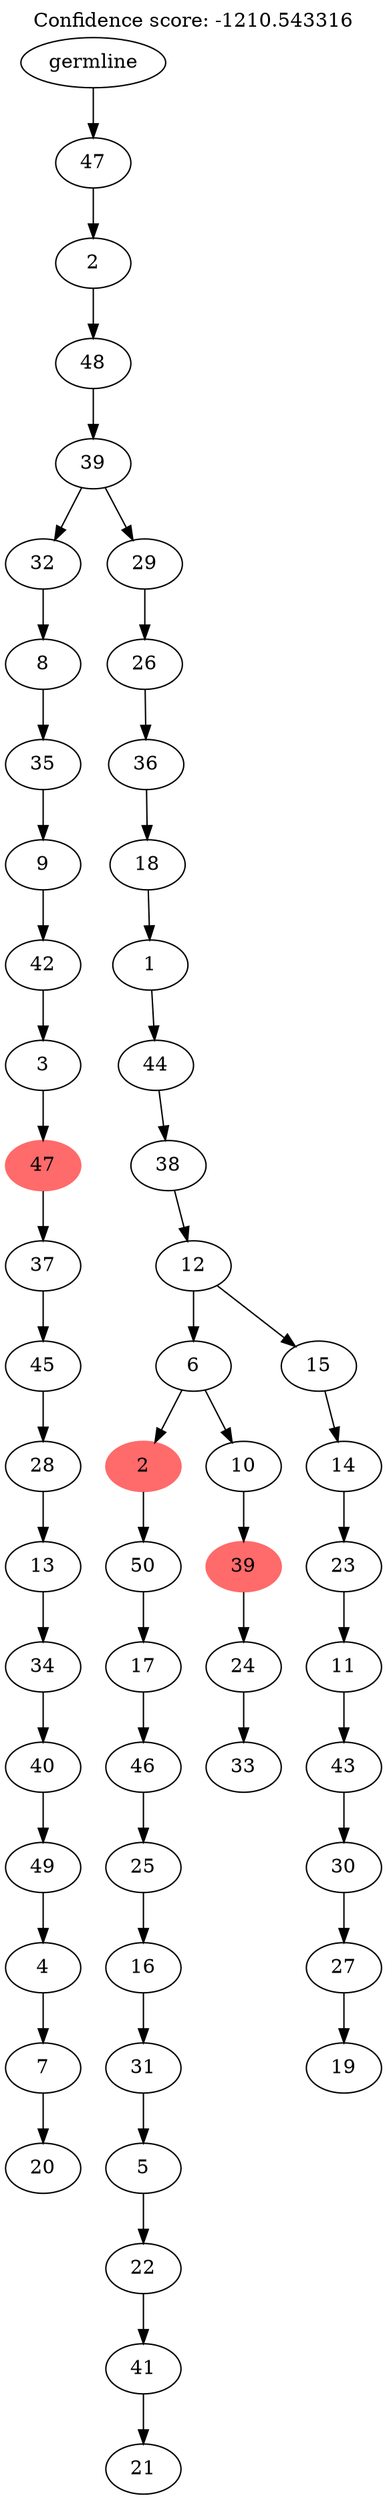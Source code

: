 digraph g {
	"52" -> "53";
	"53" [label="20"];
	"51" -> "52";
	"52" [label="7"];
	"50" -> "51";
	"51" [label="4"];
	"49" -> "50";
	"50" [label="49"];
	"48" -> "49";
	"49" [label="40"];
	"47" -> "48";
	"48" [label="34"];
	"46" -> "47";
	"47" [label="13"];
	"45" -> "46";
	"46" [label="28"];
	"44" -> "45";
	"45" [label="45"];
	"43" -> "44";
	"44" [label="37"];
	"42" -> "43";
	"43" [color=indianred1, style=filled, label="47"];
	"41" -> "42";
	"42" [label="3"];
	"40" -> "41";
	"41" [label="42"];
	"39" -> "40";
	"40" [label="9"];
	"38" -> "39";
	"39" [label="35"];
	"37" -> "38";
	"38" [label="8"];
	"35" -> "36";
	"36" [label="21"];
	"34" -> "35";
	"35" [label="41"];
	"33" -> "34";
	"34" [label="22"];
	"32" -> "33";
	"33" [label="5"];
	"31" -> "32";
	"32" [label="31"];
	"30" -> "31";
	"31" [label="16"];
	"29" -> "30";
	"30" [label="25"];
	"28" -> "29";
	"29" [label="46"];
	"27" -> "28";
	"28" [label="17"];
	"26" -> "27";
	"27" [label="50"];
	"24" -> "25";
	"25" [label="33"];
	"23" -> "24";
	"24" [label="24"];
	"22" -> "23";
	"23" [color=indianred1, style=filled, label="39"];
	"21" -> "22";
	"22" [label="10"];
	"21" -> "26";
	"26" [color=indianred1, style=filled, label="2"];
	"19" -> "20";
	"20" [label="19"];
	"18" -> "19";
	"19" [label="27"];
	"17" -> "18";
	"18" [label="30"];
	"16" -> "17";
	"17" [label="43"];
	"15" -> "16";
	"16" [label="11"];
	"14" -> "15";
	"15" [label="23"];
	"13" -> "14";
	"14" [label="14"];
	"12" -> "13";
	"13" [label="15"];
	"12" -> "21";
	"21" [label="6"];
	"11" -> "12";
	"12" [label="12"];
	"10" -> "11";
	"11" [label="38"];
	"9" -> "10";
	"10" [label="44"];
	"8" -> "9";
	"9" [label="1"];
	"7" -> "8";
	"8" [label="18"];
	"6" -> "7";
	"7" [label="36"];
	"5" -> "6";
	"6" [label="26"];
	"4" -> "5";
	"5" [label="29"];
	"4" -> "37";
	"37" [label="32"];
	"3" -> "4";
	"4" [label="39"];
	"2" -> "3";
	"3" [label="48"];
	"1" -> "2";
	"2" [label="2"];
	"0" -> "1";
	"1" [label="47"];
	"0" [label="germline"];
	labelloc="t";
	label="Confidence score: -1210.543316";
}
